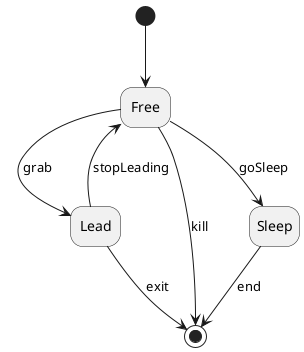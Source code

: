 @startuml
hide empty description

[*] --> Free
Free --> Lead : grab
Lead --> Free : stopLeading
Lead --> [*] : exit
Free --> Sleep  : goSleep
Sleep --> [*] : end
Free --> [*] : kill
@enduml